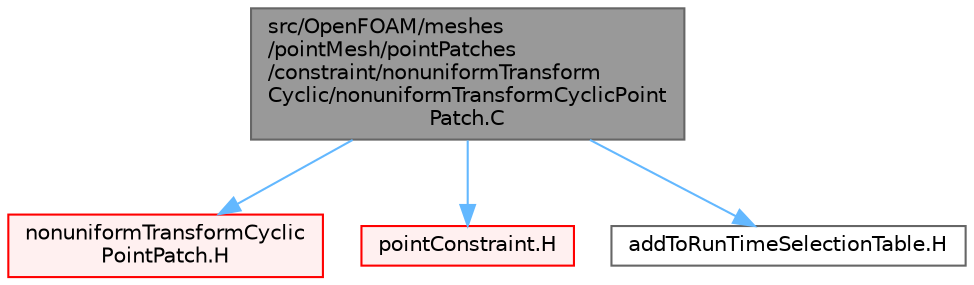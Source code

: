digraph "src/OpenFOAM/meshes/pointMesh/pointPatches/constraint/nonuniformTransformCyclic/nonuniformTransformCyclicPointPatch.C"
{
 // LATEX_PDF_SIZE
  bgcolor="transparent";
  edge [fontname=Helvetica,fontsize=10,labelfontname=Helvetica,labelfontsize=10];
  node [fontname=Helvetica,fontsize=10,shape=box,height=0.2,width=0.4];
  Node1 [id="Node000001",label="src/OpenFOAM/meshes\l/pointMesh/pointPatches\l/constraint/nonuniformTransform\lCyclic/nonuniformTransformCyclicPoint\lPatch.C",height=0.2,width=0.4,color="gray40", fillcolor="grey60", style="filled", fontcolor="black",tooltip=" "];
  Node1 -> Node2 [id="edge1_Node000001_Node000002",color="steelblue1",style="solid",tooltip=" "];
  Node2 [id="Node000002",label="nonuniformTransformCyclic\lPointPatch.H",height=0.2,width=0.4,color="red", fillcolor="#FFF0F0", style="filled",URL="$nonuniformTransformCyclicPointPatch_8H.html",tooltip=" "];
  Node1 -> Node254 [id="edge2_Node000001_Node000254",color="steelblue1",style="solid",tooltip=" "];
  Node254 [id="Node000254",label="pointConstraint.H",height=0.2,width=0.4,color="red", fillcolor="#FFF0F0", style="filled",URL="$pointConstraint_8H.html",tooltip=" "];
  Node1 -> Node258 [id="edge3_Node000001_Node000258",color="steelblue1",style="solid",tooltip=" "];
  Node258 [id="Node000258",label="addToRunTimeSelectionTable.H",height=0.2,width=0.4,color="grey40", fillcolor="white", style="filled",URL="$addToRunTimeSelectionTable_8H.html",tooltip="Macros for easy insertion into run-time selection tables."];
}
